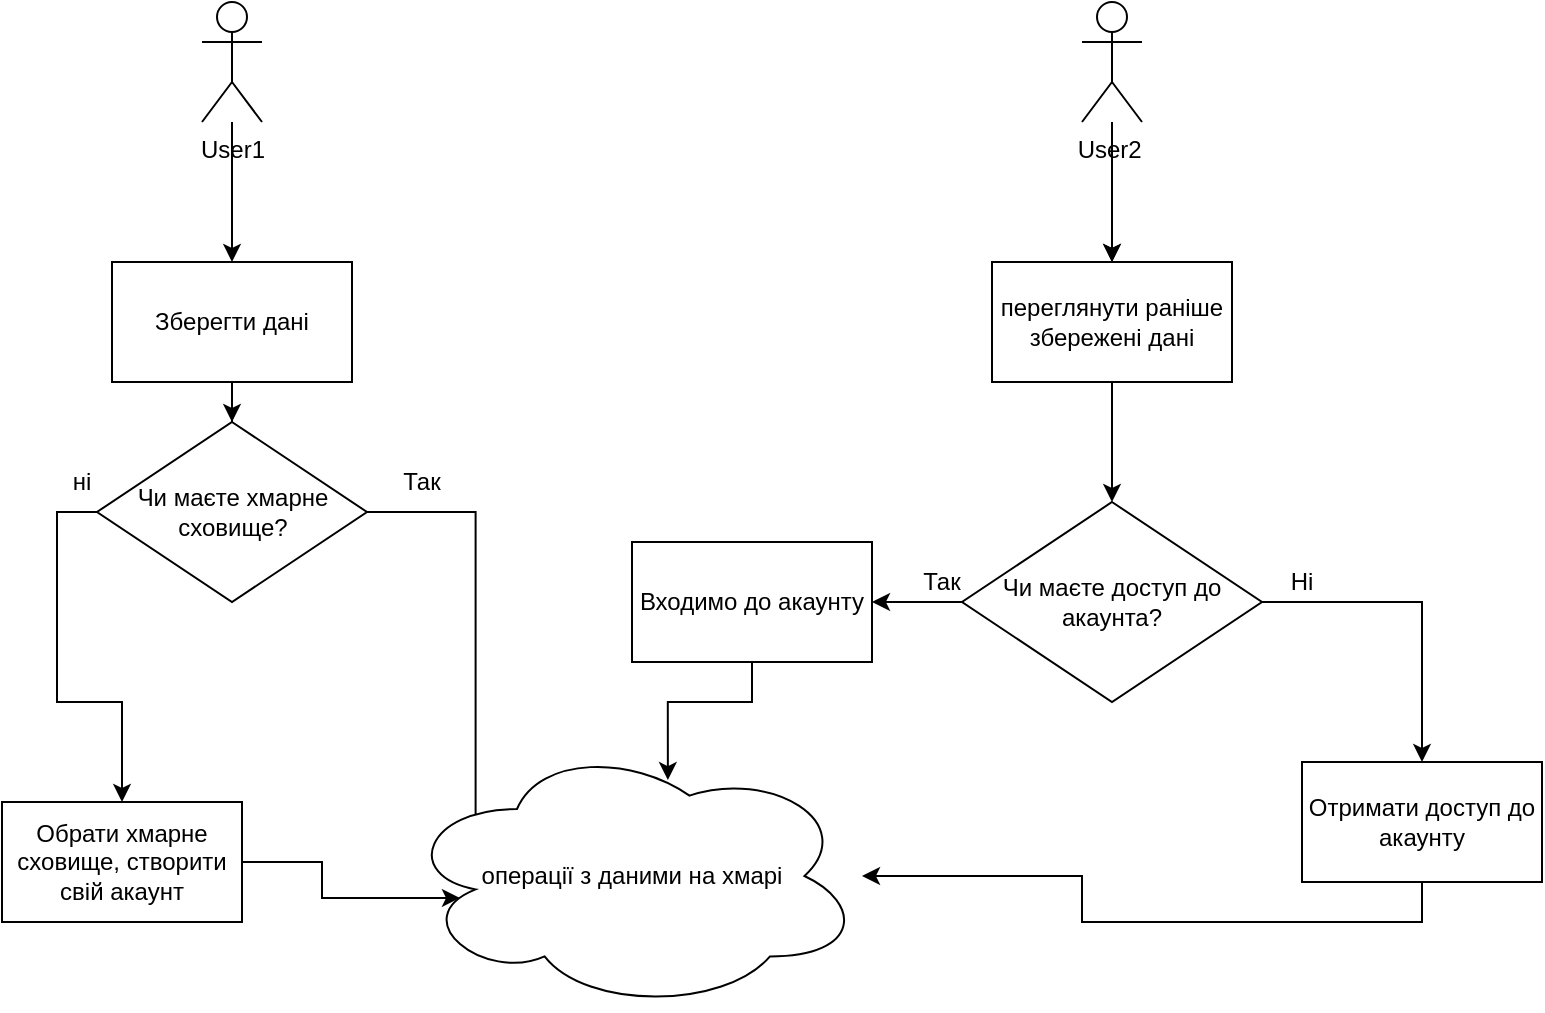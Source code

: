 <mxfile version="15.1.0" type="github">
  <diagram id="kgpKYQtTHZ0yAKxKKP6v" name="Page-1">
    <mxGraphModel dx="1422" dy="794" grid="1" gridSize="10" guides="1" tooltips="1" connect="1" arrows="1" fold="1" page="1" pageScale="1" pageWidth="850" pageHeight="1100" math="0" shadow="0">
      <root>
        <mxCell id="0" />
        <mxCell id="1" parent="0" />
        <mxCell id="TjZYKHOrASI7Wl4yKwdB-3" value="" style="edgeStyle=orthogonalEdgeStyle;rounded=0;orthogonalLoop=1;jettySize=auto;html=1;" edge="1" parent="1" source="TjZYKHOrASI7Wl4yKwdB-1" target="TjZYKHOrASI7Wl4yKwdB-2">
          <mxGeometry relative="1" as="geometry" />
        </mxCell>
        <mxCell id="TjZYKHOrASI7Wl4yKwdB-1" value="User1" style="shape=umlActor;verticalLabelPosition=bottom;verticalAlign=top;html=1;outlineConnect=0;" vertex="1" parent="1">
          <mxGeometry x="150" y="250" width="30" height="60" as="geometry" />
        </mxCell>
        <mxCell id="TjZYKHOrASI7Wl4yKwdB-7" value="" style="edgeStyle=orthogonalEdgeStyle;rounded=0;orthogonalLoop=1;jettySize=auto;html=1;" edge="1" parent="1" source="TjZYKHOrASI7Wl4yKwdB-2" target="TjZYKHOrASI7Wl4yKwdB-4">
          <mxGeometry relative="1" as="geometry" />
        </mxCell>
        <mxCell id="TjZYKHOrASI7Wl4yKwdB-2" value="Зберегти дані" style="rounded=0;whiteSpace=wrap;html=1;" vertex="1" parent="1">
          <mxGeometry x="105" y="380" width="120" height="60" as="geometry" />
        </mxCell>
        <mxCell id="TjZYKHOrASI7Wl4yKwdB-6" style="edgeStyle=orthogonalEdgeStyle;rounded=0;orthogonalLoop=1;jettySize=auto;html=1;entryX=0.5;entryY=0;entryDx=0;entryDy=0;exitX=0;exitY=0.5;exitDx=0;exitDy=0;" edge="1" parent="1" source="TjZYKHOrASI7Wl4yKwdB-4" target="TjZYKHOrASI7Wl4yKwdB-11">
          <mxGeometry relative="1" as="geometry">
            <mxPoint x="60" y="590" as="targetPoint" />
          </mxGeometry>
        </mxCell>
        <mxCell id="TjZYKHOrASI7Wl4yKwdB-9" style="edgeStyle=orthogonalEdgeStyle;rounded=0;orthogonalLoop=1;jettySize=auto;html=1;entryX=0.16;entryY=0.55;entryDx=0;entryDy=0;entryPerimeter=0;" edge="1" parent="1" source="TjZYKHOrASI7Wl4yKwdB-4" target="TjZYKHOrASI7Wl4yKwdB-13">
          <mxGeometry relative="1" as="geometry">
            <mxPoint x="310" y="505" as="targetPoint" />
          </mxGeometry>
        </mxCell>
        <mxCell id="TjZYKHOrASI7Wl4yKwdB-4" value="Чи маєте хмарне сховище?" style="rhombus;whiteSpace=wrap;html=1;" vertex="1" parent="1">
          <mxGeometry x="97.5" y="460" width="135" height="90" as="geometry" />
        </mxCell>
        <mxCell id="TjZYKHOrASI7Wl4yKwdB-10" value="Так" style="text;html=1;strokeColor=none;fillColor=none;align=center;verticalAlign=middle;whiteSpace=wrap;rounded=0;" vertex="1" parent="1">
          <mxGeometry x="240" y="480" width="40" height="20" as="geometry" />
        </mxCell>
        <mxCell id="TjZYKHOrASI7Wl4yKwdB-15" style="edgeStyle=orthogonalEdgeStyle;rounded=0;orthogonalLoop=1;jettySize=auto;html=1;entryX=0.126;entryY=0.582;entryDx=0;entryDy=0;entryPerimeter=0;" edge="1" parent="1" source="TjZYKHOrASI7Wl4yKwdB-11" target="TjZYKHOrASI7Wl4yKwdB-13">
          <mxGeometry relative="1" as="geometry" />
        </mxCell>
        <mxCell id="TjZYKHOrASI7Wl4yKwdB-11" value="Обрати хмарне сховище, створити свій акаунт" style="rounded=0;whiteSpace=wrap;html=1;" vertex="1" parent="1">
          <mxGeometry x="50" y="650" width="120" height="60" as="geometry" />
        </mxCell>
        <mxCell id="TjZYKHOrASI7Wl4yKwdB-13" value="операції з даними на хмарі" style="ellipse;shape=cloud;whiteSpace=wrap;html=1;" vertex="1" parent="1">
          <mxGeometry x="250" y="620" width="230" height="134" as="geometry" />
        </mxCell>
        <mxCell id="TjZYKHOrASI7Wl4yKwdB-23" value="" style="edgeStyle=orthogonalEdgeStyle;rounded=0;orthogonalLoop=1;jettySize=auto;html=1;" edge="1" parent="1" source="TjZYKHOrASI7Wl4yKwdB-16" target="TjZYKHOrASI7Wl4yKwdB-17">
          <mxGeometry relative="1" as="geometry" />
        </mxCell>
        <mxCell id="TjZYKHOrASI7Wl4yKwdB-36" value="" style="edgeStyle=orthogonalEdgeStyle;rounded=0;orthogonalLoop=1;jettySize=auto;html=1;" edge="1" parent="1" source="TjZYKHOrASI7Wl4yKwdB-16" target="TjZYKHOrASI7Wl4yKwdB-17">
          <mxGeometry relative="1" as="geometry" />
        </mxCell>
        <mxCell id="TjZYKHOrASI7Wl4yKwdB-16" value="User2&amp;nbsp;" style="shape=umlActor;verticalLabelPosition=bottom;verticalAlign=top;html=1;outlineConnect=0;" vertex="1" parent="1">
          <mxGeometry x="590" y="250" width="30" height="60" as="geometry" />
        </mxCell>
        <mxCell id="TjZYKHOrASI7Wl4yKwdB-24" value="" style="edgeStyle=orthogonalEdgeStyle;rounded=0;orthogonalLoop=1;jettySize=auto;html=1;" edge="1" parent="1" source="TjZYKHOrASI7Wl4yKwdB-17" target="TjZYKHOrASI7Wl4yKwdB-18">
          <mxGeometry relative="1" as="geometry" />
        </mxCell>
        <mxCell id="TjZYKHOrASI7Wl4yKwdB-17" value="переглянути раніше збережені дані" style="rounded=0;whiteSpace=wrap;html=1;" vertex="1" parent="1">
          <mxGeometry x="545" y="380" width="120" height="60" as="geometry" />
        </mxCell>
        <mxCell id="TjZYKHOrASI7Wl4yKwdB-26" value="" style="edgeStyle=orthogonalEdgeStyle;rounded=0;orthogonalLoop=1;jettySize=auto;html=1;" edge="1" parent="1" source="TjZYKHOrASI7Wl4yKwdB-18" target="TjZYKHOrASI7Wl4yKwdB-25">
          <mxGeometry relative="1" as="geometry">
            <Array as="points">
              <mxPoint x="450" y="550" />
            </Array>
          </mxGeometry>
        </mxCell>
        <mxCell id="TjZYKHOrASI7Wl4yKwdB-33" style="edgeStyle=orthogonalEdgeStyle;rounded=0;orthogonalLoop=1;jettySize=auto;html=1;exitX=1;exitY=0.5;exitDx=0;exitDy=0;entryX=0.5;entryY=0;entryDx=0;entryDy=0;" edge="1" parent="1" source="TjZYKHOrASI7Wl4yKwdB-18" target="TjZYKHOrASI7Wl4yKwdB-29">
          <mxGeometry relative="1" as="geometry" />
        </mxCell>
        <mxCell id="TjZYKHOrASI7Wl4yKwdB-18" value="Чи маєте доступ до акаунта?" style="rhombus;whiteSpace=wrap;html=1;" vertex="1" parent="1">
          <mxGeometry x="530" y="500" width="150" height="100" as="geometry" />
        </mxCell>
        <mxCell id="TjZYKHOrASI7Wl4yKwdB-21" value="ні" style="text;html=1;strokeColor=none;fillColor=none;align=center;verticalAlign=middle;whiteSpace=wrap;rounded=0;" vertex="1" parent="1">
          <mxGeometry x="70" y="480" width="40" height="20" as="geometry" />
        </mxCell>
        <mxCell id="TjZYKHOrASI7Wl4yKwdB-27" value="" style="edgeStyle=orthogonalEdgeStyle;rounded=0;orthogonalLoop=1;jettySize=auto;html=1;entryX=0.578;entryY=0.142;entryDx=0;entryDy=0;entryPerimeter=0;" edge="1" parent="1" source="TjZYKHOrASI7Wl4yKwdB-25" target="TjZYKHOrASI7Wl4yKwdB-13">
          <mxGeometry relative="1" as="geometry" />
        </mxCell>
        <mxCell id="TjZYKHOrASI7Wl4yKwdB-25" value="Входимо до акаунту" style="rounded=0;whiteSpace=wrap;html=1;" vertex="1" parent="1">
          <mxGeometry x="365" y="520" width="120" height="60" as="geometry" />
        </mxCell>
        <mxCell id="TjZYKHOrASI7Wl4yKwdB-28" value="Так" style="text;html=1;strokeColor=none;fillColor=none;align=center;verticalAlign=middle;whiteSpace=wrap;rounded=0;" vertex="1" parent="1">
          <mxGeometry x="500" y="530" width="40" height="20" as="geometry" />
        </mxCell>
        <mxCell id="TjZYKHOrASI7Wl4yKwdB-35" style="edgeStyle=orthogonalEdgeStyle;rounded=0;orthogonalLoop=1;jettySize=auto;html=1;exitX=0.5;exitY=1;exitDx=0;exitDy=0;" edge="1" parent="1" source="TjZYKHOrASI7Wl4yKwdB-29" target="TjZYKHOrASI7Wl4yKwdB-13">
          <mxGeometry relative="1" as="geometry" />
        </mxCell>
        <mxCell id="TjZYKHOrASI7Wl4yKwdB-29" value="Отримати доступ до акаунту" style="rounded=0;whiteSpace=wrap;html=1;" vertex="1" parent="1">
          <mxGeometry x="700" y="630" width="120" height="60" as="geometry" />
        </mxCell>
        <mxCell id="TjZYKHOrASI7Wl4yKwdB-30" value="Ні" style="text;html=1;strokeColor=none;fillColor=none;align=center;verticalAlign=middle;whiteSpace=wrap;rounded=0;" vertex="1" parent="1">
          <mxGeometry x="680" y="530" width="40" height="20" as="geometry" />
        </mxCell>
      </root>
    </mxGraphModel>
  </diagram>
</mxfile>
